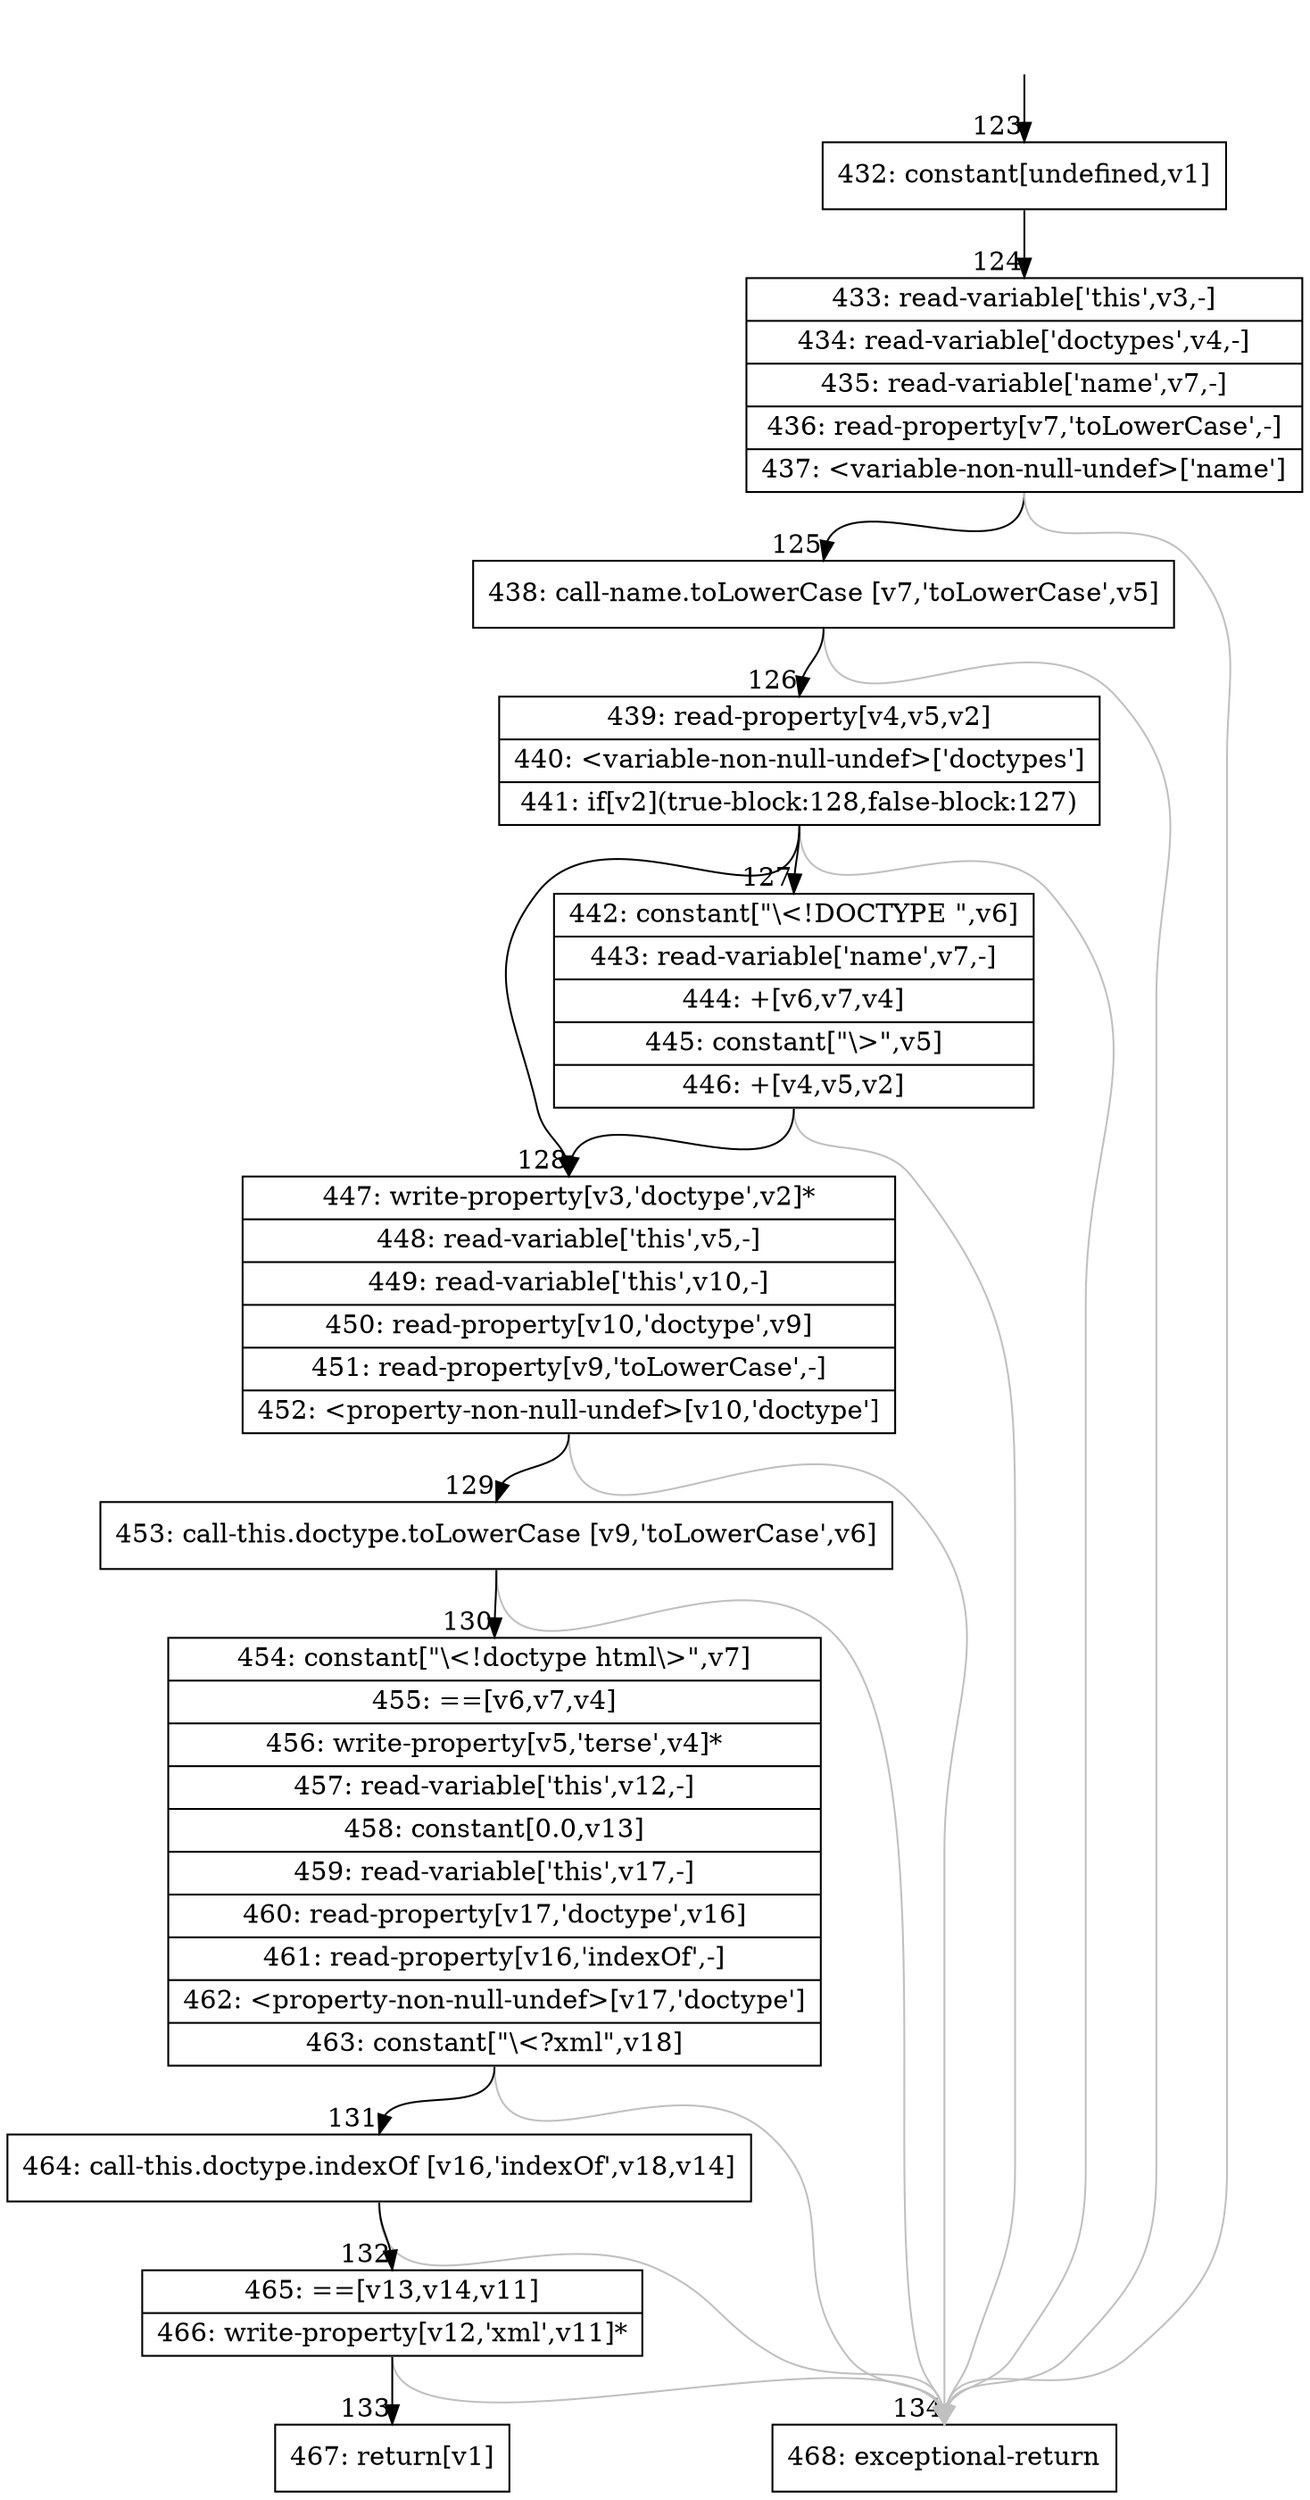 digraph {
rankdir="TD"
BB_entry12[shape=none,label=""];
BB_entry12 -> BB123 [tailport=s, headport=n, headlabel="    123"]
BB123 [shape=record label="{432: constant[undefined,v1]}" ] 
BB123 -> BB124 [tailport=s, headport=n, headlabel="      124"]
BB124 [shape=record label="{433: read-variable['this',v3,-]|434: read-variable['doctypes',v4,-]|435: read-variable['name',v7,-]|436: read-property[v7,'toLowerCase',-]|437: \<variable-non-null-undef\>['name']}" ] 
BB124 -> BB125 [tailport=s, headport=n, headlabel="      125"]
BB124 -> BB134 [tailport=s, headport=n, color=gray, headlabel="      134"]
BB125 [shape=record label="{438: call-name.toLowerCase [v7,'toLowerCase',v5]}" ] 
BB125 -> BB126 [tailport=s, headport=n, headlabel="      126"]
BB125 -> BB134 [tailport=s, headport=n, color=gray]
BB126 [shape=record label="{439: read-property[v4,v5,v2]|440: \<variable-non-null-undef\>['doctypes']|441: if[v2](true-block:128,false-block:127)}" ] 
BB126 -> BB128 [tailport=s, headport=n, headlabel="      128"]
BB126 -> BB127 [tailport=s, headport=n, headlabel="      127"]
BB126 -> BB134 [tailport=s, headport=n, color=gray]
BB127 [shape=record label="{442: constant[\"\\\<!DOCTYPE \",v6]|443: read-variable['name',v7,-]|444: +[v6,v7,v4]|445: constant[\"\\\>\",v5]|446: +[v4,v5,v2]}" ] 
BB127 -> BB128 [tailport=s, headport=n]
BB127 -> BB134 [tailport=s, headport=n, color=gray]
BB128 [shape=record label="{447: write-property[v3,'doctype',v2]*|448: read-variable['this',v5,-]|449: read-variable['this',v10,-]|450: read-property[v10,'doctype',v9]|451: read-property[v9,'toLowerCase',-]|452: \<property-non-null-undef\>[v10,'doctype']}" ] 
BB128 -> BB129 [tailport=s, headport=n, headlabel="      129"]
BB128 -> BB134 [tailport=s, headport=n, color=gray]
BB129 [shape=record label="{453: call-this.doctype.toLowerCase [v9,'toLowerCase',v6]}" ] 
BB129 -> BB130 [tailport=s, headport=n, headlabel="      130"]
BB129 -> BB134 [tailport=s, headport=n, color=gray]
BB130 [shape=record label="{454: constant[\"\\\<!doctype html\\\>\",v7]|455: ==[v6,v7,v4]|456: write-property[v5,'terse',v4]*|457: read-variable['this',v12,-]|458: constant[0.0,v13]|459: read-variable['this',v17,-]|460: read-property[v17,'doctype',v16]|461: read-property[v16,'indexOf',-]|462: \<property-non-null-undef\>[v17,'doctype']|463: constant[\"\\\<?xml\",v18]}" ] 
BB130 -> BB131 [tailport=s, headport=n, headlabel="      131"]
BB130 -> BB134 [tailport=s, headport=n, color=gray]
BB131 [shape=record label="{464: call-this.doctype.indexOf [v16,'indexOf',v18,v14]}" ] 
BB131 -> BB132 [tailport=s, headport=n, headlabel="      132"]
BB131 -> BB134 [tailport=s, headport=n, color=gray]
BB132 [shape=record label="{465: ==[v13,v14,v11]|466: write-property[v12,'xml',v11]*}" ] 
BB132 -> BB133 [tailport=s, headport=n, headlabel="      133"]
BB132 -> BB134 [tailport=s, headport=n, color=gray]
BB133 [shape=record label="{467: return[v1]}" ] 
BB134 [shape=record label="{468: exceptional-return}" ] 
//#$~ 97
}
